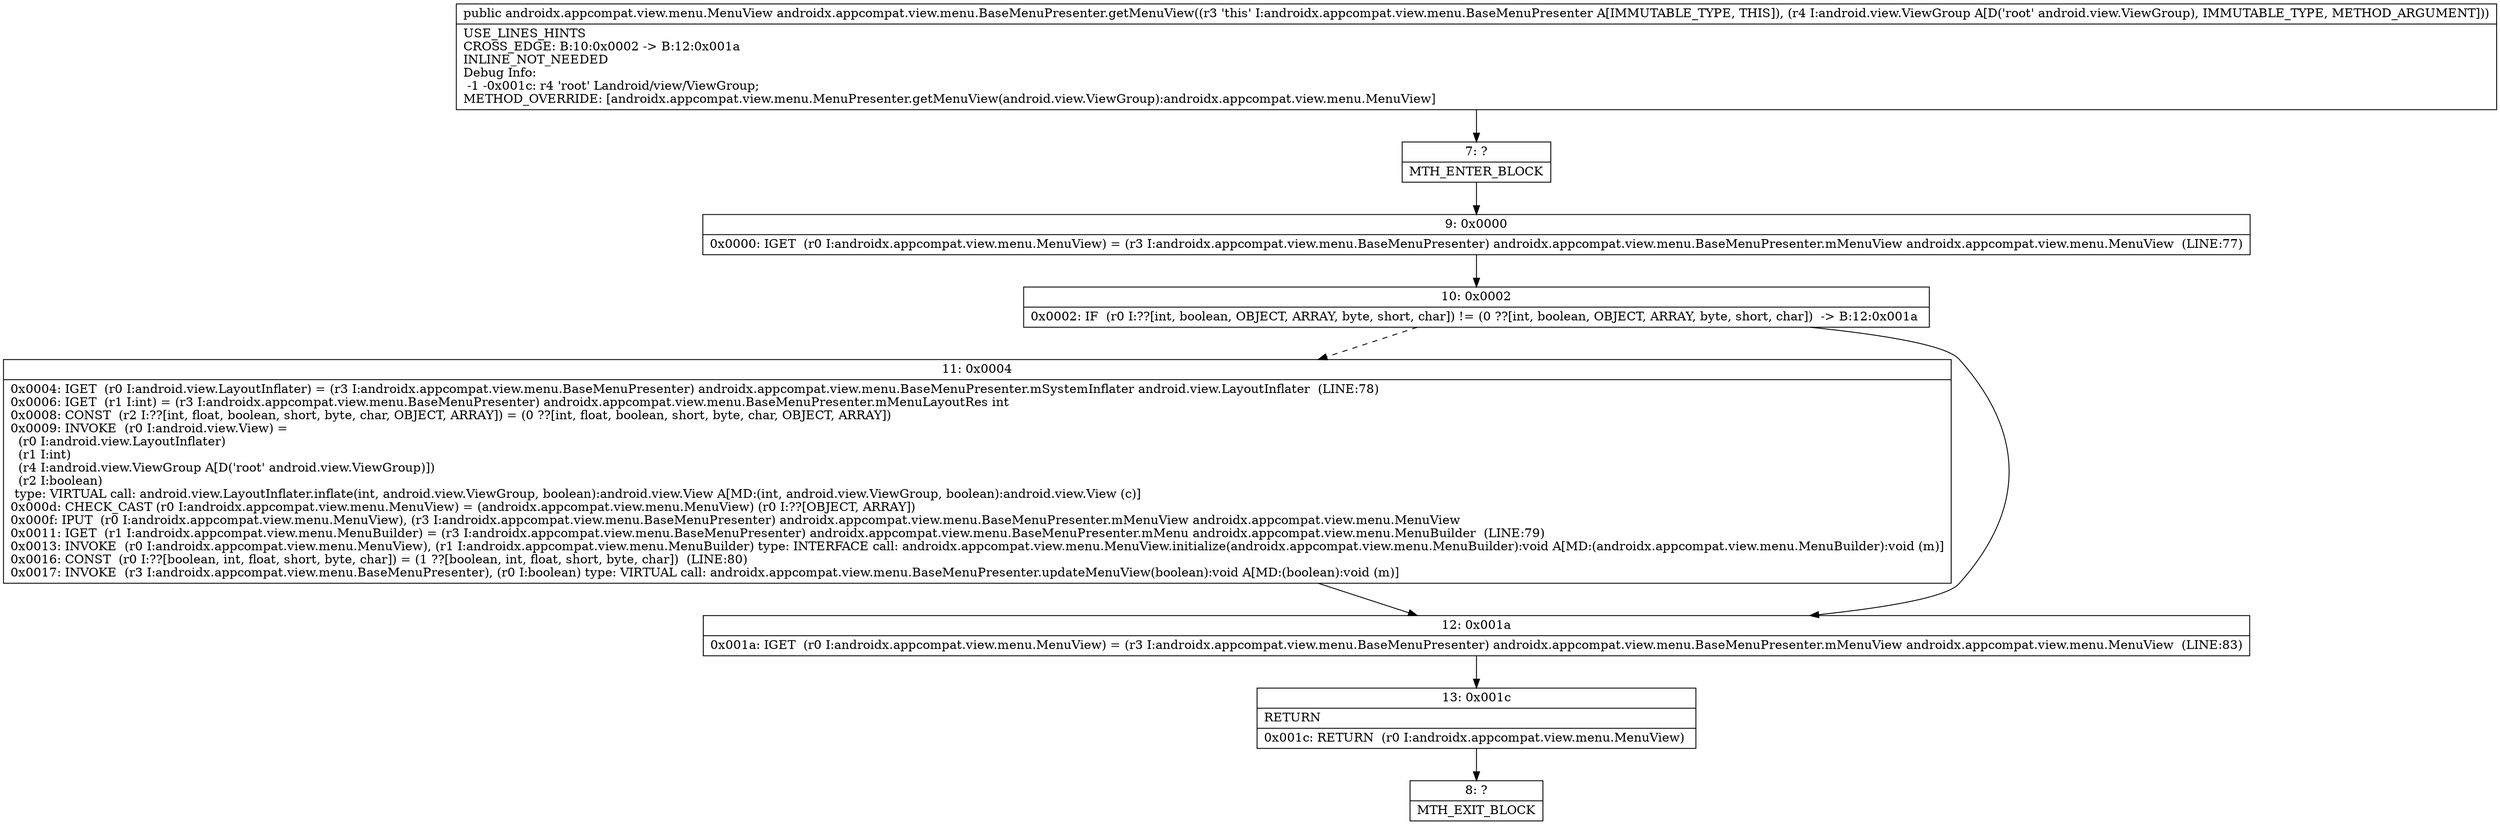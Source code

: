 digraph "CFG forandroidx.appcompat.view.menu.BaseMenuPresenter.getMenuView(Landroid\/view\/ViewGroup;)Landroidx\/appcompat\/view\/menu\/MenuView;" {
Node_7 [shape=record,label="{7\:\ ?|MTH_ENTER_BLOCK\l}"];
Node_9 [shape=record,label="{9\:\ 0x0000|0x0000: IGET  (r0 I:androidx.appcompat.view.menu.MenuView) = (r3 I:androidx.appcompat.view.menu.BaseMenuPresenter) androidx.appcompat.view.menu.BaseMenuPresenter.mMenuView androidx.appcompat.view.menu.MenuView  (LINE:77)\l}"];
Node_10 [shape=record,label="{10\:\ 0x0002|0x0002: IF  (r0 I:??[int, boolean, OBJECT, ARRAY, byte, short, char]) != (0 ??[int, boolean, OBJECT, ARRAY, byte, short, char])  \-\> B:12:0x001a \l}"];
Node_11 [shape=record,label="{11\:\ 0x0004|0x0004: IGET  (r0 I:android.view.LayoutInflater) = (r3 I:androidx.appcompat.view.menu.BaseMenuPresenter) androidx.appcompat.view.menu.BaseMenuPresenter.mSystemInflater android.view.LayoutInflater  (LINE:78)\l0x0006: IGET  (r1 I:int) = (r3 I:androidx.appcompat.view.menu.BaseMenuPresenter) androidx.appcompat.view.menu.BaseMenuPresenter.mMenuLayoutRes int \l0x0008: CONST  (r2 I:??[int, float, boolean, short, byte, char, OBJECT, ARRAY]) = (0 ??[int, float, boolean, short, byte, char, OBJECT, ARRAY]) \l0x0009: INVOKE  (r0 I:android.view.View) = \l  (r0 I:android.view.LayoutInflater)\l  (r1 I:int)\l  (r4 I:android.view.ViewGroup A[D('root' android.view.ViewGroup)])\l  (r2 I:boolean)\l type: VIRTUAL call: android.view.LayoutInflater.inflate(int, android.view.ViewGroup, boolean):android.view.View A[MD:(int, android.view.ViewGroup, boolean):android.view.View (c)]\l0x000d: CHECK_CAST (r0 I:androidx.appcompat.view.menu.MenuView) = (androidx.appcompat.view.menu.MenuView) (r0 I:??[OBJECT, ARRAY]) \l0x000f: IPUT  (r0 I:androidx.appcompat.view.menu.MenuView), (r3 I:androidx.appcompat.view.menu.BaseMenuPresenter) androidx.appcompat.view.menu.BaseMenuPresenter.mMenuView androidx.appcompat.view.menu.MenuView \l0x0011: IGET  (r1 I:androidx.appcompat.view.menu.MenuBuilder) = (r3 I:androidx.appcompat.view.menu.BaseMenuPresenter) androidx.appcompat.view.menu.BaseMenuPresenter.mMenu androidx.appcompat.view.menu.MenuBuilder  (LINE:79)\l0x0013: INVOKE  (r0 I:androidx.appcompat.view.menu.MenuView), (r1 I:androidx.appcompat.view.menu.MenuBuilder) type: INTERFACE call: androidx.appcompat.view.menu.MenuView.initialize(androidx.appcompat.view.menu.MenuBuilder):void A[MD:(androidx.appcompat.view.menu.MenuBuilder):void (m)]\l0x0016: CONST  (r0 I:??[boolean, int, float, short, byte, char]) = (1 ??[boolean, int, float, short, byte, char])  (LINE:80)\l0x0017: INVOKE  (r3 I:androidx.appcompat.view.menu.BaseMenuPresenter), (r0 I:boolean) type: VIRTUAL call: androidx.appcompat.view.menu.BaseMenuPresenter.updateMenuView(boolean):void A[MD:(boolean):void (m)]\l}"];
Node_12 [shape=record,label="{12\:\ 0x001a|0x001a: IGET  (r0 I:androidx.appcompat.view.menu.MenuView) = (r3 I:androidx.appcompat.view.menu.BaseMenuPresenter) androidx.appcompat.view.menu.BaseMenuPresenter.mMenuView androidx.appcompat.view.menu.MenuView  (LINE:83)\l}"];
Node_13 [shape=record,label="{13\:\ 0x001c|RETURN\l|0x001c: RETURN  (r0 I:androidx.appcompat.view.menu.MenuView) \l}"];
Node_8 [shape=record,label="{8\:\ ?|MTH_EXIT_BLOCK\l}"];
MethodNode[shape=record,label="{public androidx.appcompat.view.menu.MenuView androidx.appcompat.view.menu.BaseMenuPresenter.getMenuView((r3 'this' I:androidx.appcompat.view.menu.BaseMenuPresenter A[IMMUTABLE_TYPE, THIS]), (r4 I:android.view.ViewGroup A[D('root' android.view.ViewGroup), IMMUTABLE_TYPE, METHOD_ARGUMENT]))  | USE_LINES_HINTS\lCROSS_EDGE: B:10:0x0002 \-\> B:12:0x001a\lINLINE_NOT_NEEDED\lDebug Info:\l  \-1 \-0x001c: r4 'root' Landroid\/view\/ViewGroup;\lMETHOD_OVERRIDE: [androidx.appcompat.view.menu.MenuPresenter.getMenuView(android.view.ViewGroup):androidx.appcompat.view.menu.MenuView]\l}"];
MethodNode -> Node_7;Node_7 -> Node_9;
Node_9 -> Node_10;
Node_10 -> Node_11[style=dashed];
Node_10 -> Node_12;
Node_11 -> Node_12;
Node_12 -> Node_13;
Node_13 -> Node_8;
}

